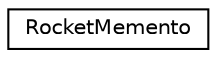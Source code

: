 digraph "Graphical Class Hierarchy"
{
 // LATEX_PDF_SIZE
  edge [fontname="Helvetica",fontsize="10",labelfontname="Helvetica",labelfontsize="10"];
  node [fontname="Helvetica",fontsize="10",shape=record];
  rankdir="LR";
  Node0 [label="RocketMemento",height=0.2,width=0.4,color="black", fillcolor="white", style="filled",URL="$classRocketMemento.html",tooltip=" "];
}
